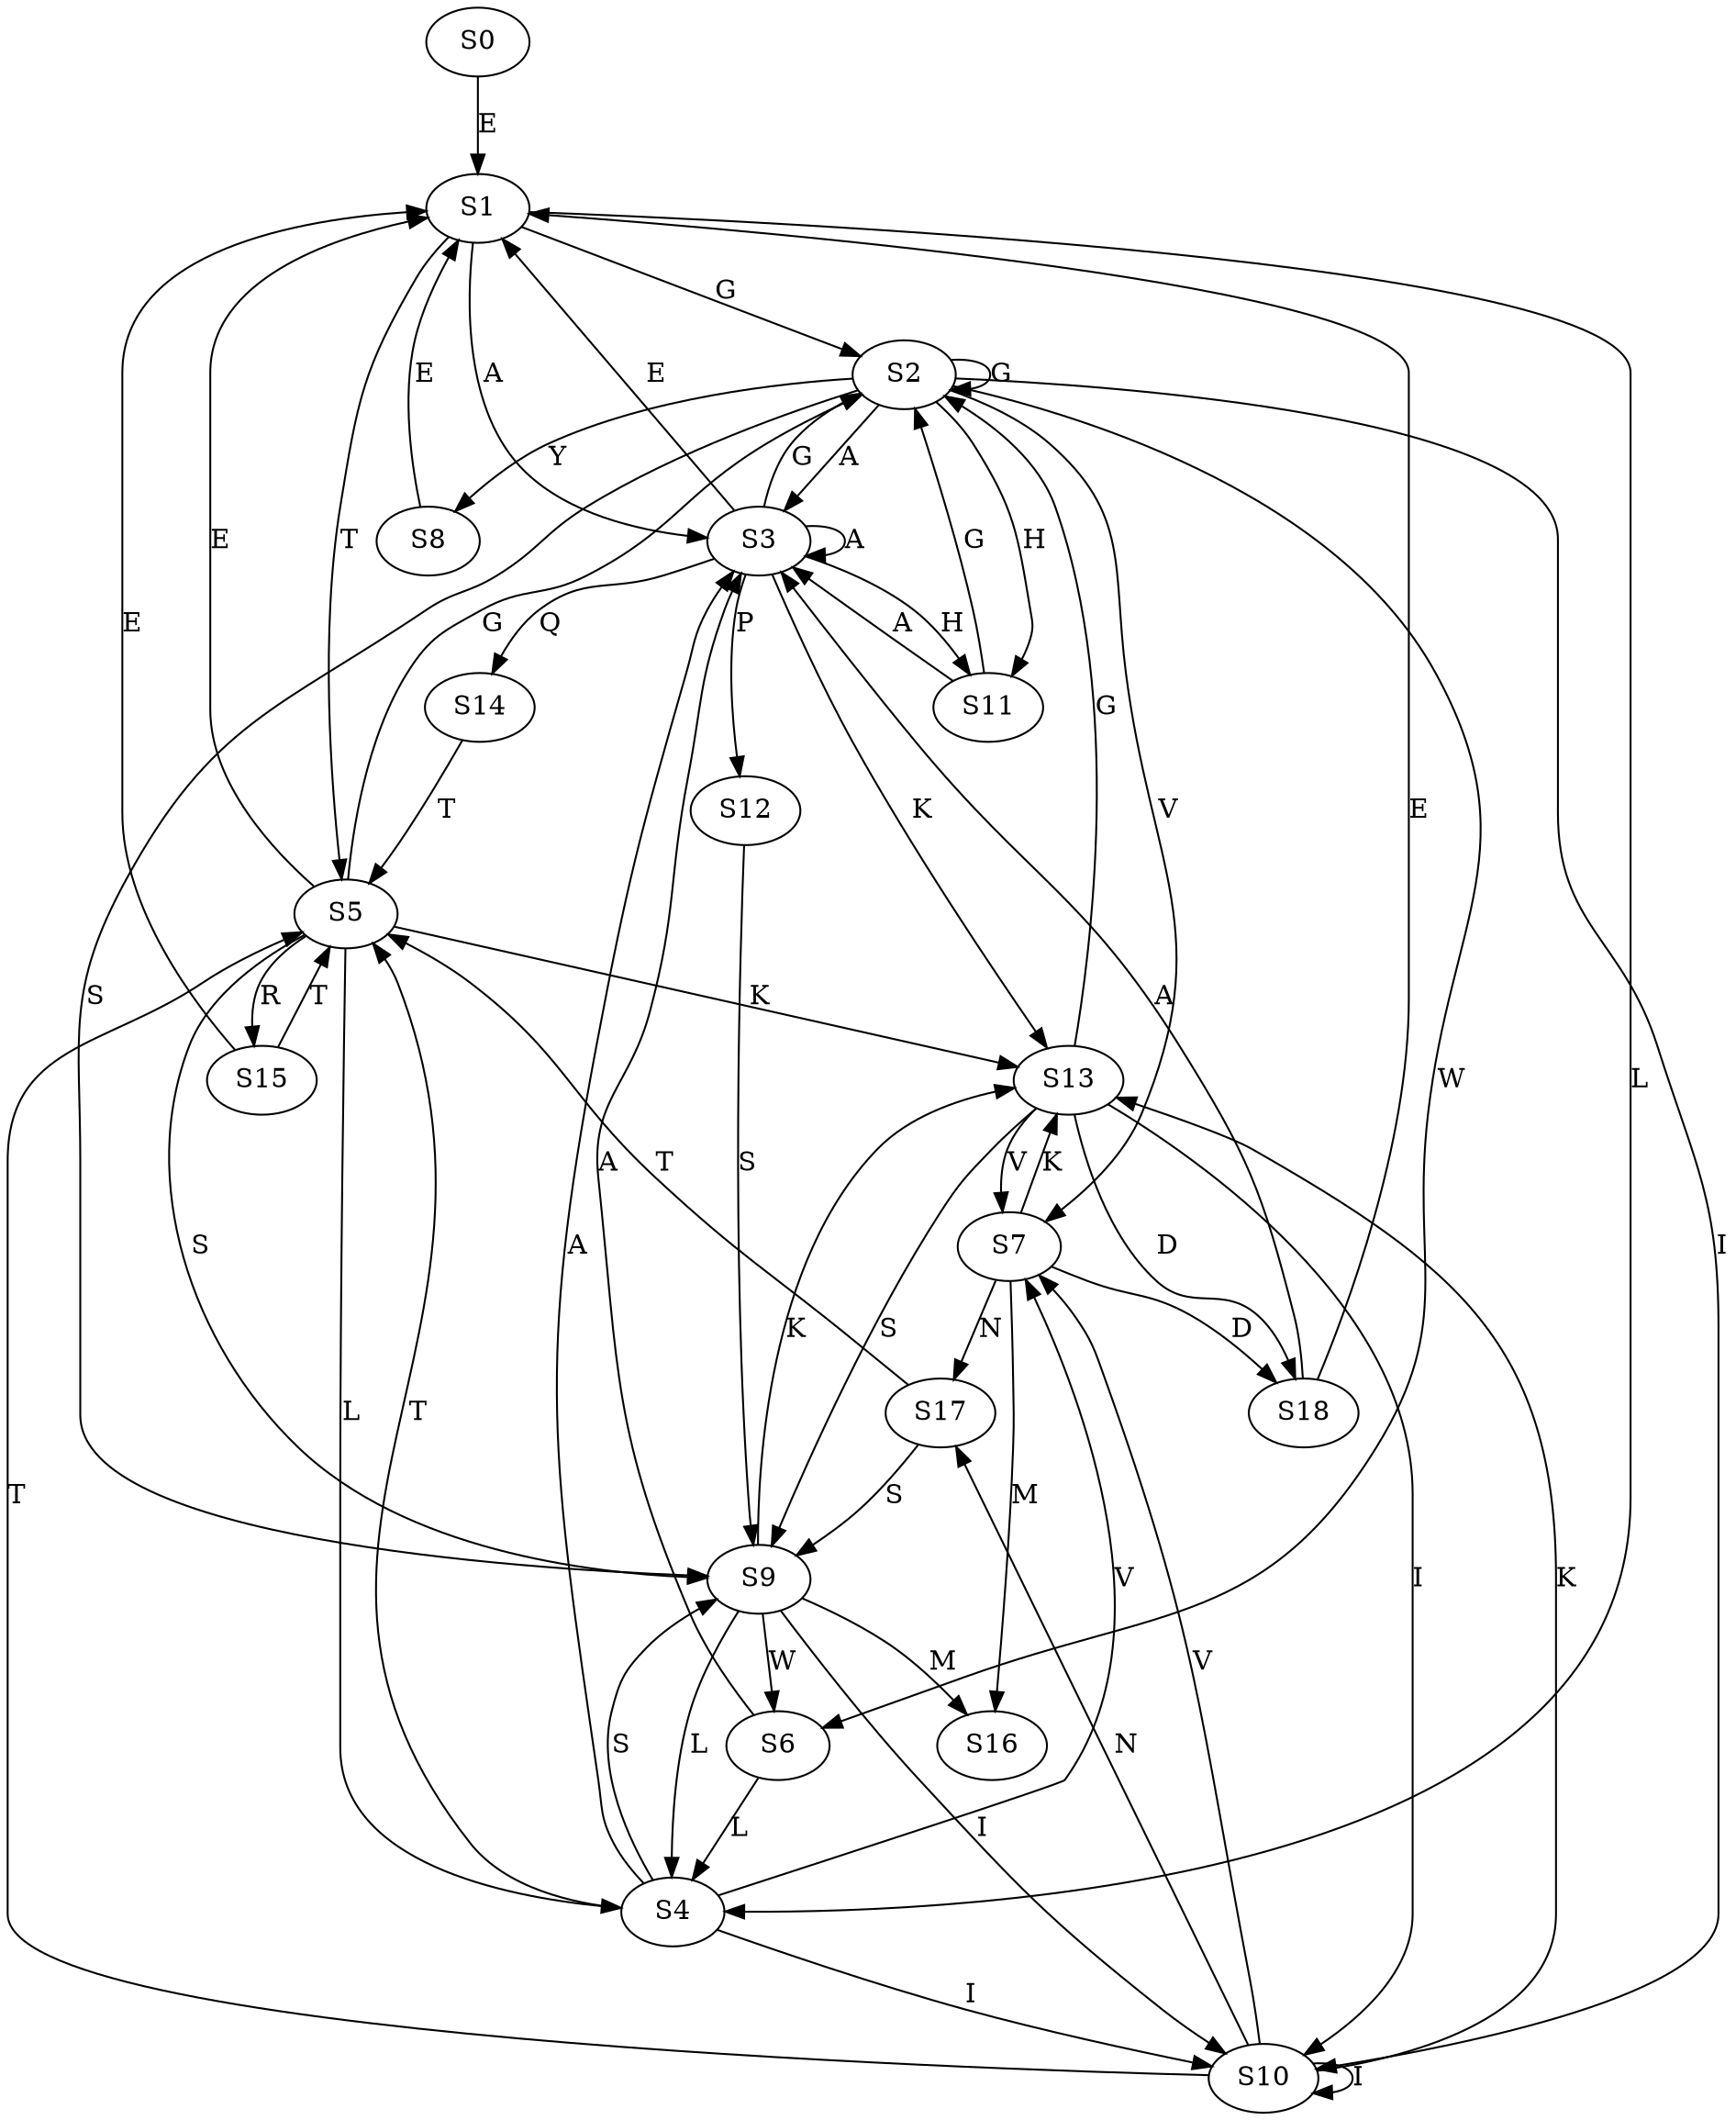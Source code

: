 strict digraph  {
	S0 -> S1 [ label = E ];
	S1 -> S2 [ label = G ];
	S1 -> S3 [ label = A ];
	S1 -> S4 [ label = L ];
	S1 -> S5 [ label = T ];
	S2 -> S6 [ label = W ];
	S2 -> S7 [ label = V ];
	S2 -> S3 [ label = A ];
	S2 -> S8 [ label = Y ];
	S2 -> S9 [ label = S ];
	S2 -> S10 [ label = I ];
	S2 -> S2 [ label = G ];
	S2 -> S11 [ label = H ];
	S3 -> S12 [ label = P ];
	S3 -> S13 [ label = K ];
	S3 -> S3 [ label = A ];
	S3 -> S2 [ label = G ];
	S3 -> S11 [ label = H ];
	S3 -> S1 [ label = E ];
	S3 -> S14 [ label = Q ];
	S4 -> S7 [ label = V ];
	S4 -> S3 [ label = A ];
	S4 -> S9 [ label = S ];
	S4 -> S10 [ label = I ];
	S4 -> S5 [ label = T ];
	S5 -> S13 [ label = K ];
	S5 -> S4 [ label = L ];
	S5 -> S15 [ label = R ];
	S5 -> S9 [ label = S ];
	S5 -> S2 [ label = G ];
	S5 -> S1 [ label = E ];
	S6 -> S3 [ label = A ];
	S6 -> S4 [ label = L ];
	S7 -> S16 [ label = M ];
	S7 -> S17 [ label = N ];
	S7 -> S13 [ label = K ];
	S7 -> S18 [ label = D ];
	S8 -> S1 [ label = E ];
	S9 -> S4 [ label = L ];
	S9 -> S13 [ label = K ];
	S9 -> S16 [ label = M ];
	S9 -> S6 [ label = W ];
	S9 -> S10 [ label = I ];
	S10 -> S17 [ label = N ];
	S10 -> S13 [ label = K ];
	S10 -> S5 [ label = T ];
	S10 -> S10 [ label = I ];
	S10 -> S7 [ label = V ];
	S11 -> S3 [ label = A ];
	S11 -> S2 [ label = G ];
	S12 -> S9 [ label = S ];
	S13 -> S18 [ label = D ];
	S13 -> S7 [ label = V ];
	S13 -> S2 [ label = G ];
	S13 -> S10 [ label = I ];
	S13 -> S9 [ label = S ];
	S14 -> S5 [ label = T ];
	S15 -> S5 [ label = T ];
	S15 -> S1 [ label = E ];
	S17 -> S5 [ label = T ];
	S17 -> S9 [ label = S ];
	S18 -> S3 [ label = A ];
	S18 -> S1 [ label = E ];
}
